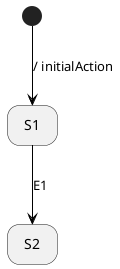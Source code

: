 @startuml
'https://plantuml.com/state-diagram

'hide description area for state without description
hide empty description

state S1
state S2


[*] -[#000000]-> S1 : / initialAction
S1 -down[#000000]-> S2 : E1

@enduml